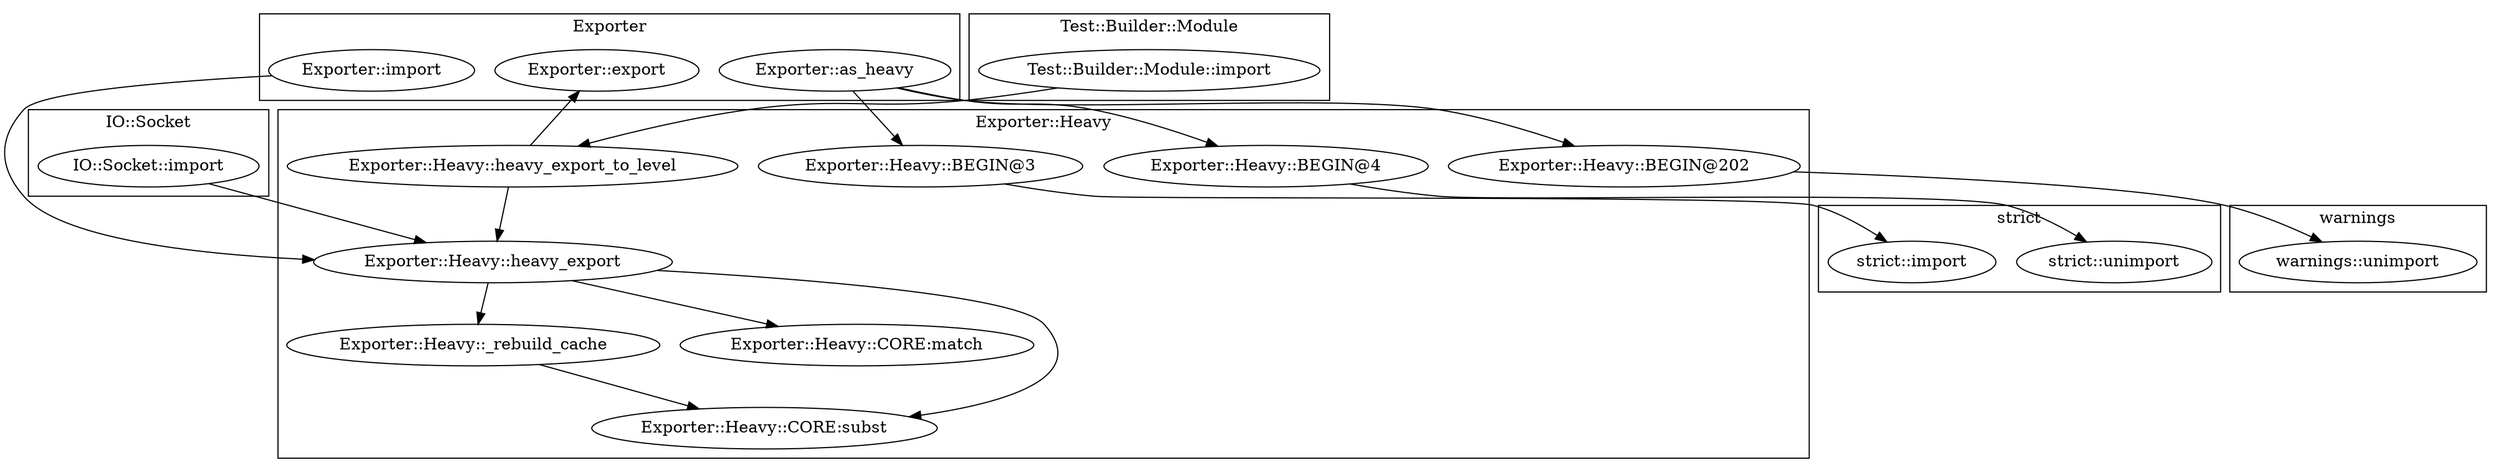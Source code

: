 digraph {
graph [overlap=false]
subgraph cluster_Exporter_Heavy {
	label="Exporter::Heavy";
	"Exporter::Heavy::_rebuild_cache";
	"Exporter::Heavy::CORE:match";
	"Exporter::Heavy::CORE:subst";
	"Exporter::Heavy::BEGIN@3";
	"Exporter::Heavy::BEGIN@202";
	"Exporter::Heavy::BEGIN@4";
	"Exporter::Heavy::heavy_export_to_level";
	"Exporter::Heavy::heavy_export";
}
subgraph cluster_Test_Builder_Module {
	label="Test::Builder::Module";
	"Test::Builder::Module::import";
}
subgraph cluster_strict {
	label="strict";
	"strict::import";
	"strict::unimport";
}
subgraph cluster_warnings {
	label="warnings";
	"warnings::unimport";
}
subgraph cluster_Exporter {
	label="Exporter";
	"Exporter::import";
	"Exporter::export";
	"Exporter::as_heavy";
}
subgraph cluster_IO_Socket {
	label="IO::Socket";
	"IO::Socket::import";
}
"Exporter::Heavy::heavy_export" -> "Exporter::Heavy::CORE:match";
"Exporter::as_heavy" -> "Exporter::Heavy::BEGIN@4";
"Exporter::Heavy::heavy_export" -> "Exporter::Heavy::_rebuild_cache";
"Exporter::as_heavy" -> "Exporter::Heavy::BEGIN@202";
"IO::Socket::import" -> "Exporter::Heavy::heavy_export";
"Exporter::import" -> "Exporter::Heavy::heavy_export";
"Exporter::Heavy::heavy_export_to_level" -> "Exporter::Heavy::heavy_export";
"Exporter::Heavy::BEGIN@3" -> "strict::import";
"Exporter::Heavy::_rebuild_cache" -> "Exporter::Heavy::CORE:subst";
"Exporter::Heavy::heavy_export" -> "Exporter::Heavy::CORE:subst";
"Exporter::Heavy::BEGIN@4" -> "strict::unimport";
"Exporter::Heavy::BEGIN@202" -> "warnings::unimport";
"Exporter::as_heavy" -> "Exporter::Heavy::BEGIN@3";
"Test::Builder::Module::import" -> "Exporter::Heavy::heavy_export_to_level";
"Exporter::Heavy::heavy_export_to_level" -> "Exporter::export";
}
